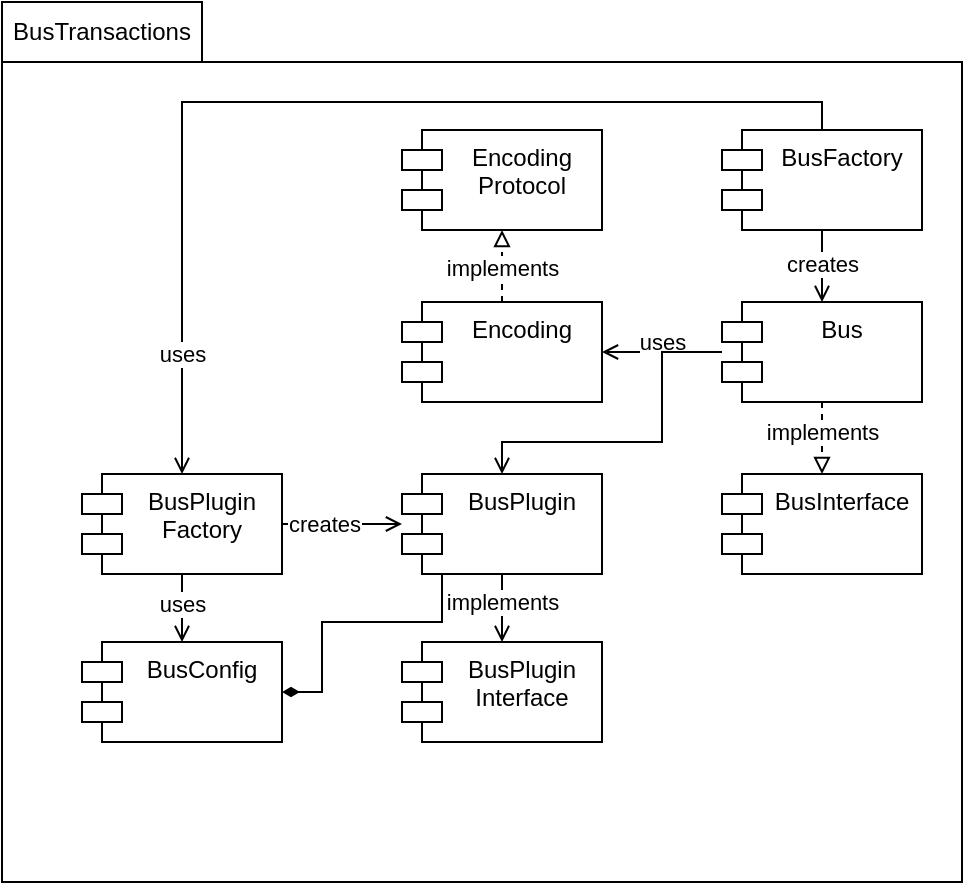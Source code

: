 <mxfile version="20.5.3" type="embed"><diagram name="Seite-1" id="-2VjJTFV00PebQVn-Hf1"><mxGraphModel dx="1441" dy="1009" grid="1" gridSize="10" guides="1" tooltips="1" connect="1" arrows="1" fold="1" page="1" pageScale="1" pageWidth="827" pageHeight="1169" math="0" shadow="0"><root><mxCell id="0"/><mxCell id="1" parent="0"/><mxCell id="204" value="" style="group" vertex="1" connectable="0" parent="1"><mxGeometry x="-580" y="30" width="480" height="440" as="geometry"/></mxCell><mxCell id="174" value="" style="shape=folder;fontStyle=1;spacingTop=10;tabWidth=100;tabHeight=30;tabPosition=left;html=1;" parent="204" vertex="1"><mxGeometry width="480" height="440" as="geometry"/></mxCell><mxCell id="175" value="BusFactory" style="shape=module;align=left;spacingLeft=20;align=center;verticalAlign=top;" parent="204" vertex="1"><mxGeometry x="360" y="64" width="100" height="50" as="geometry"/></mxCell><mxCell id="176" value="BusInterface" style="shape=module;align=left;spacingLeft=20;align=center;verticalAlign=top;" parent="204" vertex="1"><mxGeometry x="360" y="236" width="100" height="50" as="geometry"/></mxCell><mxCell id="180" style="edgeStyle=orthogonalEdgeStyle;rounded=0;orthogonalLoop=1;jettySize=auto;html=1;dashed=1;endArrow=block;endFill=0;" parent="204" source="177" target="176" edge="1"><mxGeometry relative="1" as="geometry"/></mxCell><mxCell id="181" value="implements" style="edgeLabel;html=1;align=center;verticalAlign=middle;resizable=0;points=[];" parent="180" vertex="1" connectable="0"><mxGeometry x="0.204" y="-4" relative="1" as="geometry"><mxPoint x="4" y="-4" as="offset"/></mxGeometry></mxCell><mxCell id="177" value="Bus" style="shape=module;align=left;spacingLeft=20;align=center;verticalAlign=top;" parent="204" vertex="1"><mxGeometry x="360" y="150" width="100" height="50" as="geometry"/></mxCell><mxCell id="178" style="edgeStyle=orthogonalEdgeStyle;rounded=0;orthogonalLoop=1;jettySize=auto;html=1;endArrow=open;endFill=0;" parent="204" source="175" target="177" edge="1"><mxGeometry relative="1" as="geometry"/></mxCell><mxCell id="179" value="creates" style="edgeLabel;html=1;align=center;verticalAlign=middle;resizable=0;points=[];" parent="178" vertex="1" connectable="0"><mxGeometry x="-0.169" y="1" relative="1" as="geometry"><mxPoint x="-1" y="-2" as="offset"/></mxGeometry></mxCell><mxCell id="182" value="Encoding" style="shape=module;align=left;spacingLeft=20;align=center;verticalAlign=top;" vertex="1" parent="204"><mxGeometry x="200" y="150" width="100" height="50" as="geometry"/></mxCell><mxCell id="183" style="edgeStyle=orthogonalEdgeStyle;rounded=0;orthogonalLoop=1;jettySize=auto;html=1;entryX=1;entryY=0.5;entryDx=0;entryDy=0;endArrow=open;endFill=0;" edge="1" parent="204" source="177" target="182"><mxGeometry relative="1" as="geometry"/></mxCell><mxCell id="184" value="uses" style="edgeLabel;html=1;align=center;verticalAlign=middle;resizable=0;points=[];" vertex="1" connectable="0" parent="183"><mxGeometry x="0.26" relative="1" as="geometry"><mxPoint x="8" y="-5" as="offset"/></mxGeometry></mxCell><mxCell id="185" value="Encoding&#10;Protocol" style="shape=module;align=left;spacingLeft=20;align=center;verticalAlign=top;" vertex="1" parent="204"><mxGeometry x="200" y="64" width="100" height="50" as="geometry"/></mxCell><mxCell id="186" style="edgeStyle=orthogonalEdgeStyle;rounded=0;orthogonalLoop=1;jettySize=auto;html=1;dashed=1;endArrow=block;endFill=0;" edge="1" parent="204" source="182" target="185"><mxGeometry relative="1" as="geometry"/></mxCell><mxCell id="187" value="implements" style="edgeLabel;html=1;align=center;verticalAlign=top;resizable=0;points=[];" vertex="1" connectable="0" parent="186"><mxGeometry x="-0.727" relative="1" as="geometry"><mxPoint y="-24" as="offset"/></mxGeometry></mxCell><mxCell id="188" value="BusPlugin" style="shape=module;align=left;spacingLeft=20;align=center;verticalAlign=top;" vertex="1" parent="204"><mxGeometry x="200" y="236" width="100" height="50" as="geometry"/></mxCell><mxCell id="189" style="edgeStyle=orthogonalEdgeStyle;rounded=0;orthogonalLoop=1;jettySize=auto;html=1;endArrow=open;endFill=0;" edge="1" parent="204" source="177" target="188"><mxGeometry relative="1" as="geometry"><Array as="points"><mxPoint x="330" y="175"/><mxPoint x="330" y="220"/><mxPoint x="250" y="220"/></Array></mxGeometry></mxCell><mxCell id="191" value="BusPlugin&#10;Interface" style="shape=module;align=left;spacingLeft=20;align=center;verticalAlign=top;" vertex="1" parent="204"><mxGeometry x="200" y="320" width="100" height="50" as="geometry"/></mxCell><mxCell id="192" style="edgeStyle=orthogonalEdgeStyle;rounded=0;orthogonalLoop=1;jettySize=auto;html=1;endArrow=open;endFill=0;" edge="1" parent="204" source="188" target="191"><mxGeometry relative="1" as="geometry"/></mxCell><mxCell id="193" value="implements" style="edgeLabel;html=1;align=center;verticalAlign=middle;resizable=0;points=[];" vertex="1" connectable="0" parent="192"><mxGeometry x="-0.756" relative="1" as="geometry"><mxPoint y="8" as="offset"/></mxGeometry></mxCell><mxCell id="195" style="edgeStyle=orthogonalEdgeStyle;rounded=0;orthogonalLoop=1;jettySize=auto;html=1;endArrow=open;endFill=0;" edge="1" parent="204" source="194" target="188"><mxGeometry relative="1" as="geometry"/></mxCell><mxCell id="196" value="creates" style="edgeLabel;html=1;align=center;verticalAlign=middle;resizable=0;points=[];" vertex="1" connectable="0" parent="195"><mxGeometry x="-0.757" y="1" relative="1" as="geometry"><mxPoint x="13" y="1" as="offset"/></mxGeometry></mxCell><mxCell id="194" value="BusPlugin&#10;Factory" style="shape=module;align=left;spacingLeft=20;align=center;verticalAlign=top;" vertex="1" parent="204"><mxGeometry x="40" y="236" width="100" height="50" as="geometry"/></mxCell><mxCell id="197" style="edgeStyle=orthogonalEdgeStyle;rounded=0;orthogonalLoop=1;jettySize=auto;html=1;endArrow=open;endFill=0;" edge="1" parent="204" source="175" target="194"><mxGeometry relative="1" as="geometry"><Array as="points"><mxPoint x="410" y="50"/><mxPoint x="90" y="50"/></Array></mxGeometry></mxCell><mxCell id="198" value="uses" style="edgeLabel;html=1;align=center;verticalAlign=middle;resizable=0;points=[];" vertex="1" connectable="0" parent="197"><mxGeometry x="0.769" relative="1" as="geometry"><mxPoint as="offset"/></mxGeometry></mxCell><mxCell id="199" value="BusConfig" style="shape=module;align=left;spacingLeft=20;align=center;verticalAlign=top;" vertex="1" parent="204"><mxGeometry x="40" y="320" width="100" height="50" as="geometry"/></mxCell><mxCell id="202" style="edgeStyle=orthogonalEdgeStyle;rounded=0;orthogonalLoop=1;jettySize=auto;html=1;endArrow=diamondThin;endFill=1;entryX=1;entryY=0.5;entryDx=0;entryDy=0;" edge="1" parent="204" source="188" target="199"><mxGeometry relative="1" as="geometry"><Array as="points"><mxPoint x="220" y="310"/><mxPoint x="160" y="310"/><mxPoint x="160" y="345"/></Array></mxGeometry></mxCell><mxCell id="200" style="edgeStyle=orthogonalEdgeStyle;rounded=0;orthogonalLoop=1;jettySize=auto;html=1;endArrow=open;endFill=0;" edge="1" parent="204" source="194" target="199"><mxGeometry relative="1" as="geometry"/></mxCell><mxCell id="201" value="uses" style="edgeLabel;html=1;align=center;verticalAlign=middle;resizable=0;points=[];" vertex="1" connectable="0" parent="200"><mxGeometry x="-0.805" relative="1" as="geometry"><mxPoint y="10" as="offset"/></mxGeometry></mxCell><mxCell id="203" value="BusTransactions" style="text;html=1;strokeColor=none;fillColor=none;align=center;verticalAlign=middle;whiteSpace=wrap;rounded=0;" vertex="1" parent="204"><mxGeometry width="100" height="30" as="geometry"/></mxCell></root></mxGraphModel></diagram></mxfile>